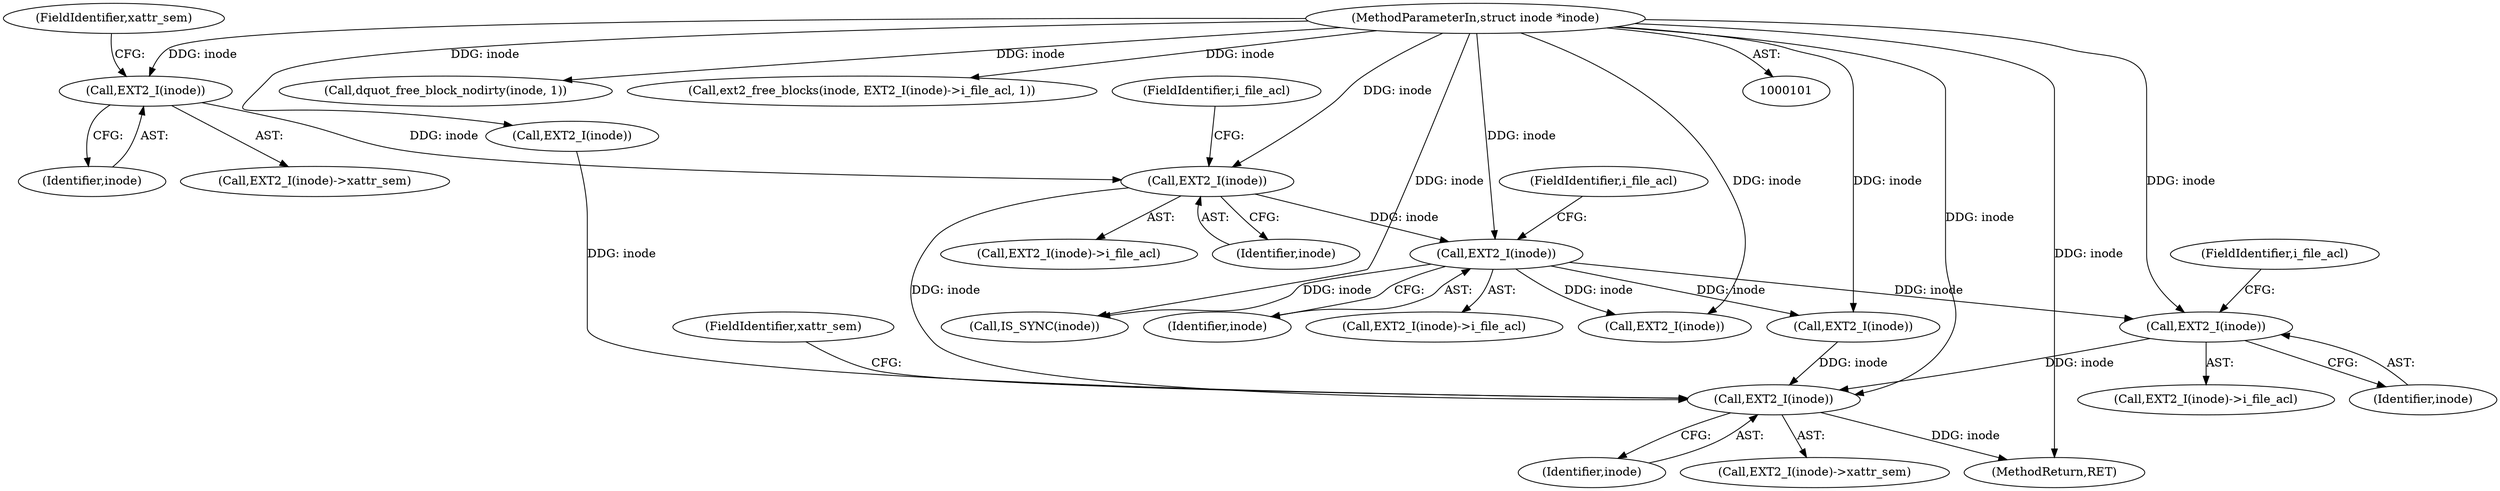 digraph "0_linux_be0726d33cb8f411945884664924bed3cb8c70ee_6@pointer" {
"1000184" [label="(Call,EXT2_I(inode))"];
"1000128" [label="(Call,EXT2_I(inode))"];
"1000117" [label="(Call,EXT2_I(inode))"];
"1000111" [label="(Call,EXT2_I(inode))"];
"1000102" [label="(MethodParameterIn,struct inode *inode)"];
"1000273" [label="(Call,EXT2_I(inode))"];
"1000116" [label="(Call,EXT2_I(inode)->i_file_acl)"];
"1000258" [label="(Call,dquot_free_block_nodirty(inode, 1))"];
"1000254" [label="(Call,IS_SYNC(inode))"];
"1000275" [label="(FieldIdentifier,xattr_sem)"];
"1000128" [label="(Call,EXT2_I(inode))"];
"1000218" [label="(Call,ext2_free_blocks(inode, EXT2_I(inode)->i_file_acl, 1))"];
"1000186" [label="(FieldIdentifier,i_file_acl)"];
"1000118" [label="(Identifier,inode)"];
"1000184" [label="(Call,EXT2_I(inode))"];
"1000119" [label="(FieldIdentifier,i_file_acl)"];
"1000110" [label="(Call,EXT2_I(inode)->xattr_sem)"];
"1000145" [label="(Call,EXT2_I(inode))"];
"1000129" [label="(Identifier,inode)"];
"1000272" [label="(Call,EXT2_I(inode)->xattr_sem)"];
"1000183" [label="(Call,EXT2_I(inode)->i_file_acl)"];
"1000127" [label="(Call,EXT2_I(inode)->i_file_acl)"];
"1000130" [label="(FieldIdentifier,i_file_acl)"];
"1000117" [label="(Call,EXT2_I(inode))"];
"1000273" [label="(Call,EXT2_I(inode))"];
"1000112" [label="(Identifier,inode)"];
"1000111" [label="(Call,EXT2_I(inode))"];
"1000221" [label="(Call,EXT2_I(inode))"];
"1000102" [label="(MethodParameterIn,struct inode *inode)"];
"1000113" [label="(FieldIdentifier,xattr_sem)"];
"1000185" [label="(Identifier,inode)"];
"1000276" [label="(MethodReturn,RET)"];
"1000274" [label="(Identifier,inode)"];
"1000263" [label="(Call,EXT2_I(inode))"];
"1000184" -> "1000183"  [label="AST: "];
"1000184" -> "1000185"  [label="CFG: "];
"1000185" -> "1000184"  [label="AST: "];
"1000186" -> "1000184"  [label="CFG: "];
"1000128" -> "1000184"  [label="DDG: inode"];
"1000102" -> "1000184"  [label="DDG: inode"];
"1000184" -> "1000273"  [label="DDG: inode"];
"1000128" -> "1000127"  [label="AST: "];
"1000128" -> "1000129"  [label="CFG: "];
"1000129" -> "1000128"  [label="AST: "];
"1000130" -> "1000128"  [label="CFG: "];
"1000117" -> "1000128"  [label="DDG: inode"];
"1000102" -> "1000128"  [label="DDG: inode"];
"1000128" -> "1000145"  [label="DDG: inode"];
"1000128" -> "1000221"  [label="DDG: inode"];
"1000128" -> "1000254"  [label="DDG: inode"];
"1000117" -> "1000116"  [label="AST: "];
"1000117" -> "1000118"  [label="CFG: "];
"1000118" -> "1000117"  [label="AST: "];
"1000119" -> "1000117"  [label="CFG: "];
"1000111" -> "1000117"  [label="DDG: inode"];
"1000102" -> "1000117"  [label="DDG: inode"];
"1000117" -> "1000273"  [label="DDG: inode"];
"1000111" -> "1000110"  [label="AST: "];
"1000111" -> "1000112"  [label="CFG: "];
"1000112" -> "1000111"  [label="AST: "];
"1000113" -> "1000111"  [label="CFG: "];
"1000102" -> "1000111"  [label="DDG: inode"];
"1000102" -> "1000101"  [label="AST: "];
"1000102" -> "1000276"  [label="DDG: inode"];
"1000102" -> "1000145"  [label="DDG: inode"];
"1000102" -> "1000218"  [label="DDG: inode"];
"1000102" -> "1000221"  [label="DDG: inode"];
"1000102" -> "1000254"  [label="DDG: inode"];
"1000102" -> "1000258"  [label="DDG: inode"];
"1000102" -> "1000263"  [label="DDG: inode"];
"1000102" -> "1000273"  [label="DDG: inode"];
"1000273" -> "1000272"  [label="AST: "];
"1000273" -> "1000274"  [label="CFG: "];
"1000274" -> "1000273"  [label="AST: "];
"1000275" -> "1000273"  [label="CFG: "];
"1000273" -> "1000276"  [label="DDG: inode"];
"1000263" -> "1000273"  [label="DDG: inode"];
"1000145" -> "1000273"  [label="DDG: inode"];
}
